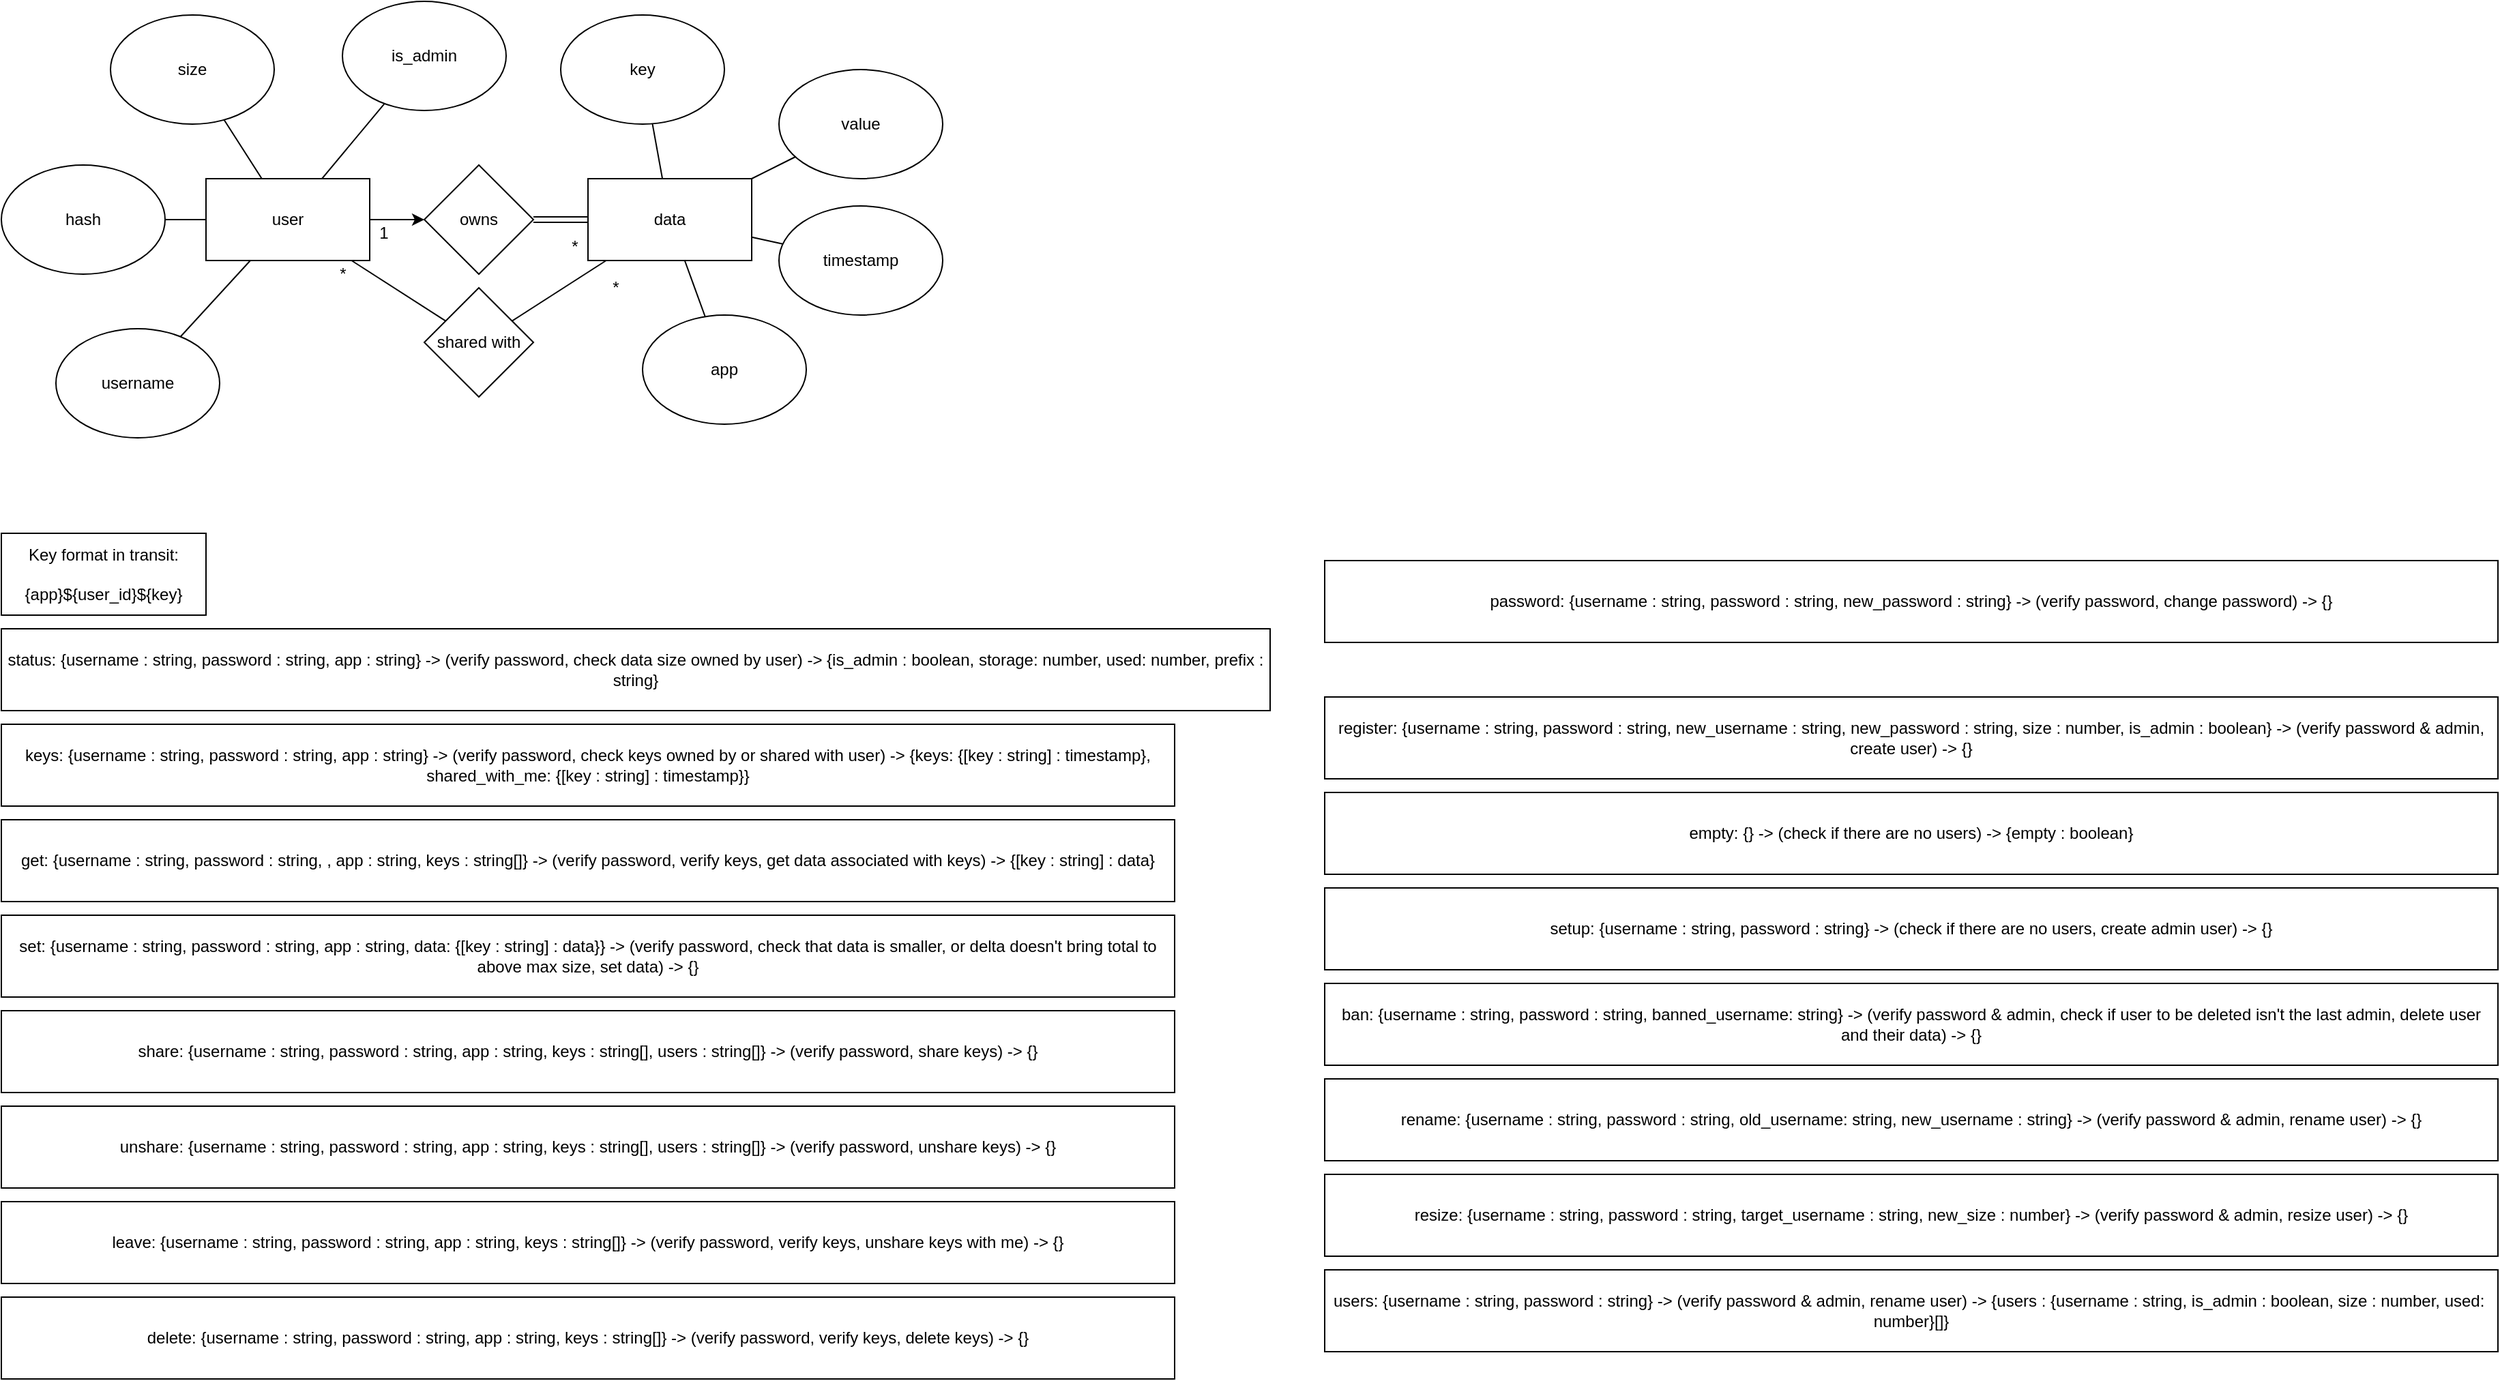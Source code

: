 <mxfile version="15.0.3" type="device"><diagram id="dr_lkqk0sAtru8ISsix2" name="Page-1"><mxGraphModel dx="1422" dy="752" grid="1" gridSize="10" guides="1" tooltips="1" connect="1" arrows="1" fold="1" page="1" pageScale="1" pageWidth="850" pageHeight="1100" math="0" shadow="0"><root><mxCell id="0"/><mxCell id="1" parent="0"/><mxCell id="Ro6oaQuyuCUMk65hc2Xn-18" style="edgeStyle=orthogonalEdgeStyle;rounded=0;orthogonalLoop=1;jettySize=auto;html=1;" edge="1" parent="1" source="Ro6oaQuyuCUMk65hc2Xn-10" target="Ro6oaQuyuCUMk65hc2Xn-17"><mxGeometry relative="1" as="geometry"/></mxCell><mxCell id="Ro6oaQuyuCUMk65hc2Xn-34" style="edgeStyle=none;rounded=0;orthogonalLoop=1;jettySize=auto;html=1;endArrow=none;endFill=0;" edge="1" parent="1" source="Ro6oaQuyuCUMk65hc2Xn-10" target="Ro6oaQuyuCUMk65hc2Xn-33"><mxGeometry relative="1" as="geometry"><mxPoint x="230" y="310" as="sourcePoint"/></mxGeometry></mxCell><mxCell id="Ro6oaQuyuCUMk65hc2Xn-10" value="user" style="rounded=0;whiteSpace=wrap;html=1;" vertex="1" parent="1"><mxGeometry x="160" y="270" width="120" height="60" as="geometry"/></mxCell><mxCell id="Ro6oaQuyuCUMk65hc2Xn-30" style="edgeStyle=none;rounded=0;orthogonalLoop=1;jettySize=auto;html=1;endArrow=none;endFill=0;" edge="1" parent="1" source="Ro6oaQuyuCUMk65hc2Xn-11" target="Ro6oaQuyuCUMk65hc2Xn-14"><mxGeometry relative="1" as="geometry"/></mxCell><mxCell id="Ro6oaQuyuCUMk65hc2Xn-42" style="edgeStyle=none;rounded=0;orthogonalLoop=1;jettySize=auto;html=1;endArrow=none;endFill=0;" edge="1" parent="1" source="Ro6oaQuyuCUMk65hc2Xn-11" target="Ro6oaQuyuCUMk65hc2Xn-41"><mxGeometry relative="1" as="geometry"/></mxCell><mxCell id="Ro6oaQuyuCUMk65hc2Xn-11" value="data" style="rounded=0;whiteSpace=wrap;html=1;" vertex="1" parent="1"><mxGeometry x="440" y="270" width="120" height="60" as="geometry"/></mxCell><mxCell id="Ro6oaQuyuCUMk65hc2Xn-29" style="rounded=0;orthogonalLoop=1;jettySize=auto;html=1;endArrow=none;endFill=0;" edge="1" parent="1" source="Ro6oaQuyuCUMk65hc2Xn-12" target="Ro6oaQuyuCUMk65hc2Xn-10"><mxGeometry relative="1" as="geometry"><mxPoint x="290" y="220" as="sourcePoint"/></mxGeometry></mxCell><mxCell id="Ro6oaQuyuCUMk65hc2Xn-12" value="is_admin" style="ellipse;whiteSpace=wrap;html=1;" vertex="1" parent="1"><mxGeometry x="260" y="140" width="120" height="80" as="geometry"/></mxCell><mxCell id="Ro6oaQuyuCUMk65hc2Xn-27" value="" style="rounded=0;orthogonalLoop=1;jettySize=auto;html=1;endArrow=none;endFill=0;" edge="1" parent="1" source="Ro6oaQuyuCUMk65hc2Xn-13" target="Ro6oaQuyuCUMk65hc2Xn-10"><mxGeometry relative="1" as="geometry"/></mxCell><mxCell id="Ro6oaQuyuCUMk65hc2Xn-13" value="hash" style="ellipse;whiteSpace=wrap;html=1;" vertex="1" parent="1"><mxGeometry x="10" y="260" width="120" height="80" as="geometry"/></mxCell><mxCell id="Ro6oaQuyuCUMk65hc2Xn-14" value="key" style="ellipse;whiteSpace=wrap;html=1;" vertex="1" parent="1"><mxGeometry x="420" y="150" width="120" height="80" as="geometry"/></mxCell><mxCell id="Ro6oaQuyuCUMk65hc2Xn-31" style="edgeStyle=none;rounded=0;orthogonalLoop=1;jettySize=auto;html=1;endArrow=none;endFill=0;" edge="1" parent="1" source="Ro6oaQuyuCUMk65hc2Xn-15" target="Ro6oaQuyuCUMk65hc2Xn-11"><mxGeometry relative="1" as="geometry"/></mxCell><mxCell id="Ro6oaQuyuCUMk65hc2Xn-15" value="value" style="ellipse;whiteSpace=wrap;html=1;" vertex="1" parent="1"><mxGeometry x="580" y="190" width="120" height="80" as="geometry"/></mxCell><mxCell id="Ro6oaQuyuCUMk65hc2Xn-32" style="edgeStyle=none;rounded=0;orthogonalLoop=1;jettySize=auto;html=1;endArrow=none;endFill=0;" edge="1" parent="1" source="Ro6oaQuyuCUMk65hc2Xn-16" target="Ro6oaQuyuCUMk65hc2Xn-11"><mxGeometry relative="1" as="geometry"/></mxCell><mxCell id="Ro6oaQuyuCUMk65hc2Xn-16" value="timestamp" style="ellipse;whiteSpace=wrap;html=1;" vertex="1" parent="1"><mxGeometry x="580" y="290" width="120" height="80" as="geometry"/></mxCell><mxCell id="Ro6oaQuyuCUMk65hc2Xn-19" style="edgeStyle=orthogonalEdgeStyle;rounded=0;orthogonalLoop=1;jettySize=auto;html=1;exitX=1;exitY=0.5;exitDx=0;exitDy=0;shape=link;" edge="1" parent="1" source="Ro6oaQuyuCUMk65hc2Xn-17" target="Ro6oaQuyuCUMk65hc2Xn-11"><mxGeometry relative="1" as="geometry"/></mxCell><mxCell id="Ro6oaQuyuCUMk65hc2Xn-17" value="owns" style="rhombus;whiteSpace=wrap;html=1;" vertex="1" parent="1"><mxGeometry x="320" y="260" width="80" height="80" as="geometry"/></mxCell><mxCell id="Ro6oaQuyuCUMk65hc2Xn-20" value="1" style="text;html=1;align=center;verticalAlign=middle;resizable=0;points=[];autosize=1;strokeColor=none;" vertex="1" parent="1"><mxGeometry x="280" y="300" width="20" height="20" as="geometry"/></mxCell><mxCell id="Ro6oaQuyuCUMk65hc2Xn-21" value="*" style="text;html=1;align=center;verticalAlign=middle;resizable=0;points=[];autosize=1;strokeColor=none;" vertex="1" parent="1"><mxGeometry x="420" y="310" width="20" height="20" as="geometry"/></mxCell><mxCell id="Ro6oaQuyuCUMk65hc2Xn-28" value="" style="rounded=0;orthogonalLoop=1;jettySize=auto;html=1;endArrow=none;endFill=0;" edge="1" parent="1" source="Ro6oaQuyuCUMk65hc2Xn-22" target="Ro6oaQuyuCUMk65hc2Xn-10"><mxGeometry relative="1" as="geometry"/></mxCell><mxCell id="Ro6oaQuyuCUMk65hc2Xn-22" value="size" style="ellipse;whiteSpace=wrap;html=1;" vertex="1" parent="1"><mxGeometry x="90" y="150" width="120" height="80" as="geometry"/></mxCell><mxCell id="Ro6oaQuyuCUMk65hc2Xn-26" value="status: {username : string, password : string, app : string} -&amp;gt; (verify password, check data size owned by user) -&amp;gt; {is_admin : boolean, storage: number, used: number, prefix : string}" style="rounded=0;whiteSpace=wrap;html=1;" vertex="1" parent="1"><mxGeometry x="10" y="600" width="930" height="60" as="geometry"/></mxCell><mxCell id="Ro6oaQuyuCUMk65hc2Xn-35" style="edgeStyle=none;rounded=0;orthogonalLoop=1;jettySize=auto;html=1;endArrow=none;endFill=0;" edge="1" parent="1" source="Ro6oaQuyuCUMk65hc2Xn-33" target="Ro6oaQuyuCUMk65hc2Xn-11"><mxGeometry relative="1" as="geometry"/></mxCell><mxCell id="Ro6oaQuyuCUMk65hc2Xn-33" value="shared with" style="rhombus;whiteSpace=wrap;html=1;" vertex="1" parent="1"><mxGeometry x="320" y="350" width="80" height="80" as="geometry"/></mxCell><mxCell id="Ro6oaQuyuCUMk65hc2Xn-36" value="*" style="text;html=1;align=center;verticalAlign=middle;resizable=0;points=[];autosize=1;strokeColor=none;" vertex="1" parent="1"><mxGeometry x="450" y="340" width="20" height="20" as="geometry"/></mxCell><mxCell id="Ro6oaQuyuCUMk65hc2Xn-37" value="*" style="text;html=1;align=center;verticalAlign=middle;resizable=0;points=[];autosize=1;strokeColor=none;" vertex="1" parent="1"><mxGeometry x="250" y="330" width="20" height="20" as="geometry"/></mxCell><mxCell id="Ro6oaQuyuCUMk65hc2Xn-38" value="keys: {username : string, password : string, app : string} -&amp;gt; (verify password, check keys owned by or shared with user) -&amp;gt; {keys: {[key : string] : timestamp}, shared_with_me: {[key : string] : timestamp}}" style="rounded=0;whiteSpace=wrap;html=1;" vertex="1" parent="1"><mxGeometry x="10" y="670" width="860" height="60" as="geometry"/></mxCell><mxCell id="Ro6oaQuyuCUMk65hc2Xn-39" value="get: {username : string, password : string, , app : string, keys : string[]} -&amp;gt; (verify password, verify keys, get data associated with keys) -&amp;gt; {[key : string] : data}" style="rounded=0;whiteSpace=wrap;html=1;" vertex="1" parent="1"><mxGeometry x="10" y="740" width="860" height="60" as="geometry"/></mxCell><mxCell id="Ro6oaQuyuCUMk65hc2Xn-40" value="set: {username : string, password : string, app : string, data: {[key : string] : data}} -&amp;gt; (verify password, check that data is smaller, or delta doesn't bring total to above max size, set data) -&amp;gt; {}" style="rounded=0;whiteSpace=wrap;html=1;" vertex="1" parent="1"><mxGeometry x="10" y="810" width="860" height="60" as="geometry"/></mxCell><mxCell id="Ro6oaQuyuCUMk65hc2Xn-41" value="app" style="ellipse;whiteSpace=wrap;html=1;" vertex="1" parent="1"><mxGeometry x="480" y="370" width="120" height="80" as="geometry"/></mxCell><mxCell id="Ro6oaQuyuCUMk65hc2Xn-43" value="Key format in transit:&lt;br&gt;&lt;br&gt;{app}${user_id}${key}" style="rounded=0;whiteSpace=wrap;html=1;" vertex="1" parent="1"><mxGeometry x="10" y="530" width="150" height="60" as="geometry"/></mxCell><mxCell id="Ro6oaQuyuCUMk65hc2Xn-46" value="share: {username : string, password : string, app : string, keys : string[], users : string[]} -&amp;gt; (verify password, share keys) -&amp;gt; {}" style="rounded=0;whiteSpace=wrap;html=1;" vertex="1" parent="1"><mxGeometry x="10" y="880" width="860" height="60" as="geometry"/></mxCell><mxCell id="Ro6oaQuyuCUMk65hc2Xn-47" value="unshare: {username : string, password : string, app : string, keys : string[], users : string[]} -&amp;gt; (verify password, unshare keys) -&amp;gt; {}" style="rounded=0;whiteSpace=wrap;html=1;" vertex="1" parent="1"><mxGeometry x="10" y="950" width="860" height="60" as="geometry"/></mxCell><mxCell id="Ro6oaQuyuCUMk65hc2Xn-48" value="leave: {username : string, password : string, app : string, keys : string[]} -&amp;gt; (verify password, verify keys, unshare keys with me) -&amp;gt; {}" style="rounded=0;whiteSpace=wrap;html=1;" vertex="1" parent="1"><mxGeometry x="10" y="1020" width="860" height="60" as="geometry"/></mxCell><mxCell id="Ro6oaQuyuCUMk65hc2Xn-51" value="delete: {username : string, password : string, app : string, keys : string[]} -&amp;gt; (verify password, verify keys, delete keys) -&amp;gt; {}" style="rounded=0;whiteSpace=wrap;html=1;" vertex="1" parent="1"><mxGeometry x="10" y="1090" width="860" height="60" as="geometry"/></mxCell><mxCell id="Ro6oaQuyuCUMk65hc2Xn-52" value="register: {username : string, password : string, new_username : string, new_password : string, size : number, is_admin : boolean} -&amp;gt; (verify password &amp;amp; admin, create user) -&amp;gt; {}" style="rounded=0;whiteSpace=wrap;html=1;" vertex="1" parent="1"><mxGeometry x="980" y="650" width="860" height="60" as="geometry"/></mxCell><mxCell id="Ro6oaQuyuCUMk65hc2Xn-53" value="password: {username : string, password : string, new_password : string} -&amp;gt; (verify password, change password) -&amp;gt; {}" style="rounded=0;whiteSpace=wrap;html=1;" vertex="1" parent="1"><mxGeometry x="980" y="550" width="860" height="60" as="geometry"/></mxCell><mxCell id="Ro6oaQuyuCUMk65hc2Xn-55" value="" style="edgeStyle=none;rounded=0;orthogonalLoop=1;jettySize=auto;html=1;endArrow=none;endFill=0;" edge="1" parent="1" source="Ro6oaQuyuCUMk65hc2Xn-54" target="Ro6oaQuyuCUMk65hc2Xn-10"><mxGeometry relative="1" as="geometry"/></mxCell><mxCell id="Ro6oaQuyuCUMk65hc2Xn-54" value="username" style="ellipse;whiteSpace=wrap;html=1;" vertex="1" parent="1"><mxGeometry x="50" y="380" width="120" height="80" as="geometry"/></mxCell><mxCell id="Ro6oaQuyuCUMk65hc2Xn-58" value="empty: {} -&amp;gt; (check if there are no users) -&amp;gt; {empty : boolean}" style="rounded=0;whiteSpace=wrap;html=1;" vertex="1" parent="1"><mxGeometry x="980" y="720" width="860" height="60" as="geometry"/></mxCell><mxCell id="Ro6oaQuyuCUMk65hc2Xn-60" value="setup: {username : string, password : string} -&amp;gt; (check if there are no users, create admin user) -&amp;gt; {}" style="rounded=0;whiteSpace=wrap;html=1;" vertex="1" parent="1"><mxGeometry x="980" y="790" width="860" height="60" as="geometry"/></mxCell><mxCell id="Ro6oaQuyuCUMk65hc2Xn-61" value="ban: {username : string, password : string, banned_username: string} -&amp;gt; (verify password &amp;amp; admin, check if user to be deleted isn't the last admin, delete user and their data) -&amp;gt; {}" style="rounded=0;whiteSpace=wrap;html=1;" vertex="1" parent="1"><mxGeometry x="980" y="860" width="860" height="60" as="geometry"/></mxCell><mxCell id="Ro6oaQuyuCUMk65hc2Xn-62" value="rename: {username : string, password : string, old_username: string, new_username : string} -&amp;gt; (verify password &amp;amp; admin, rename user) -&amp;gt; {}" style="rounded=0;whiteSpace=wrap;html=1;" vertex="1" parent="1"><mxGeometry x="980" y="930" width="860" height="60" as="geometry"/></mxCell><mxCell id="Ro6oaQuyuCUMk65hc2Xn-63" value="resize: {username : string, password : string, target_username : string, new_size : number} -&amp;gt; (verify password &amp;amp; admin, resize user) -&amp;gt; {}" style="rounded=0;whiteSpace=wrap;html=1;" vertex="1" parent="1"><mxGeometry x="980" y="1000" width="860" height="60" as="geometry"/></mxCell><mxCell id="Ro6oaQuyuCUMk65hc2Xn-64" value="users: {username : string, password : string} -&amp;gt; (verify password &amp;amp; admin, rename user) -&amp;gt; {users : {username : string, is_admin : boolean, size : number, used:&amp;nbsp; number}[]}" style="rounded=0;whiteSpace=wrap;html=1;" vertex="1" parent="1"><mxGeometry x="980" y="1070" width="860" height="60" as="geometry"/></mxCell></root></mxGraphModel></diagram></mxfile>